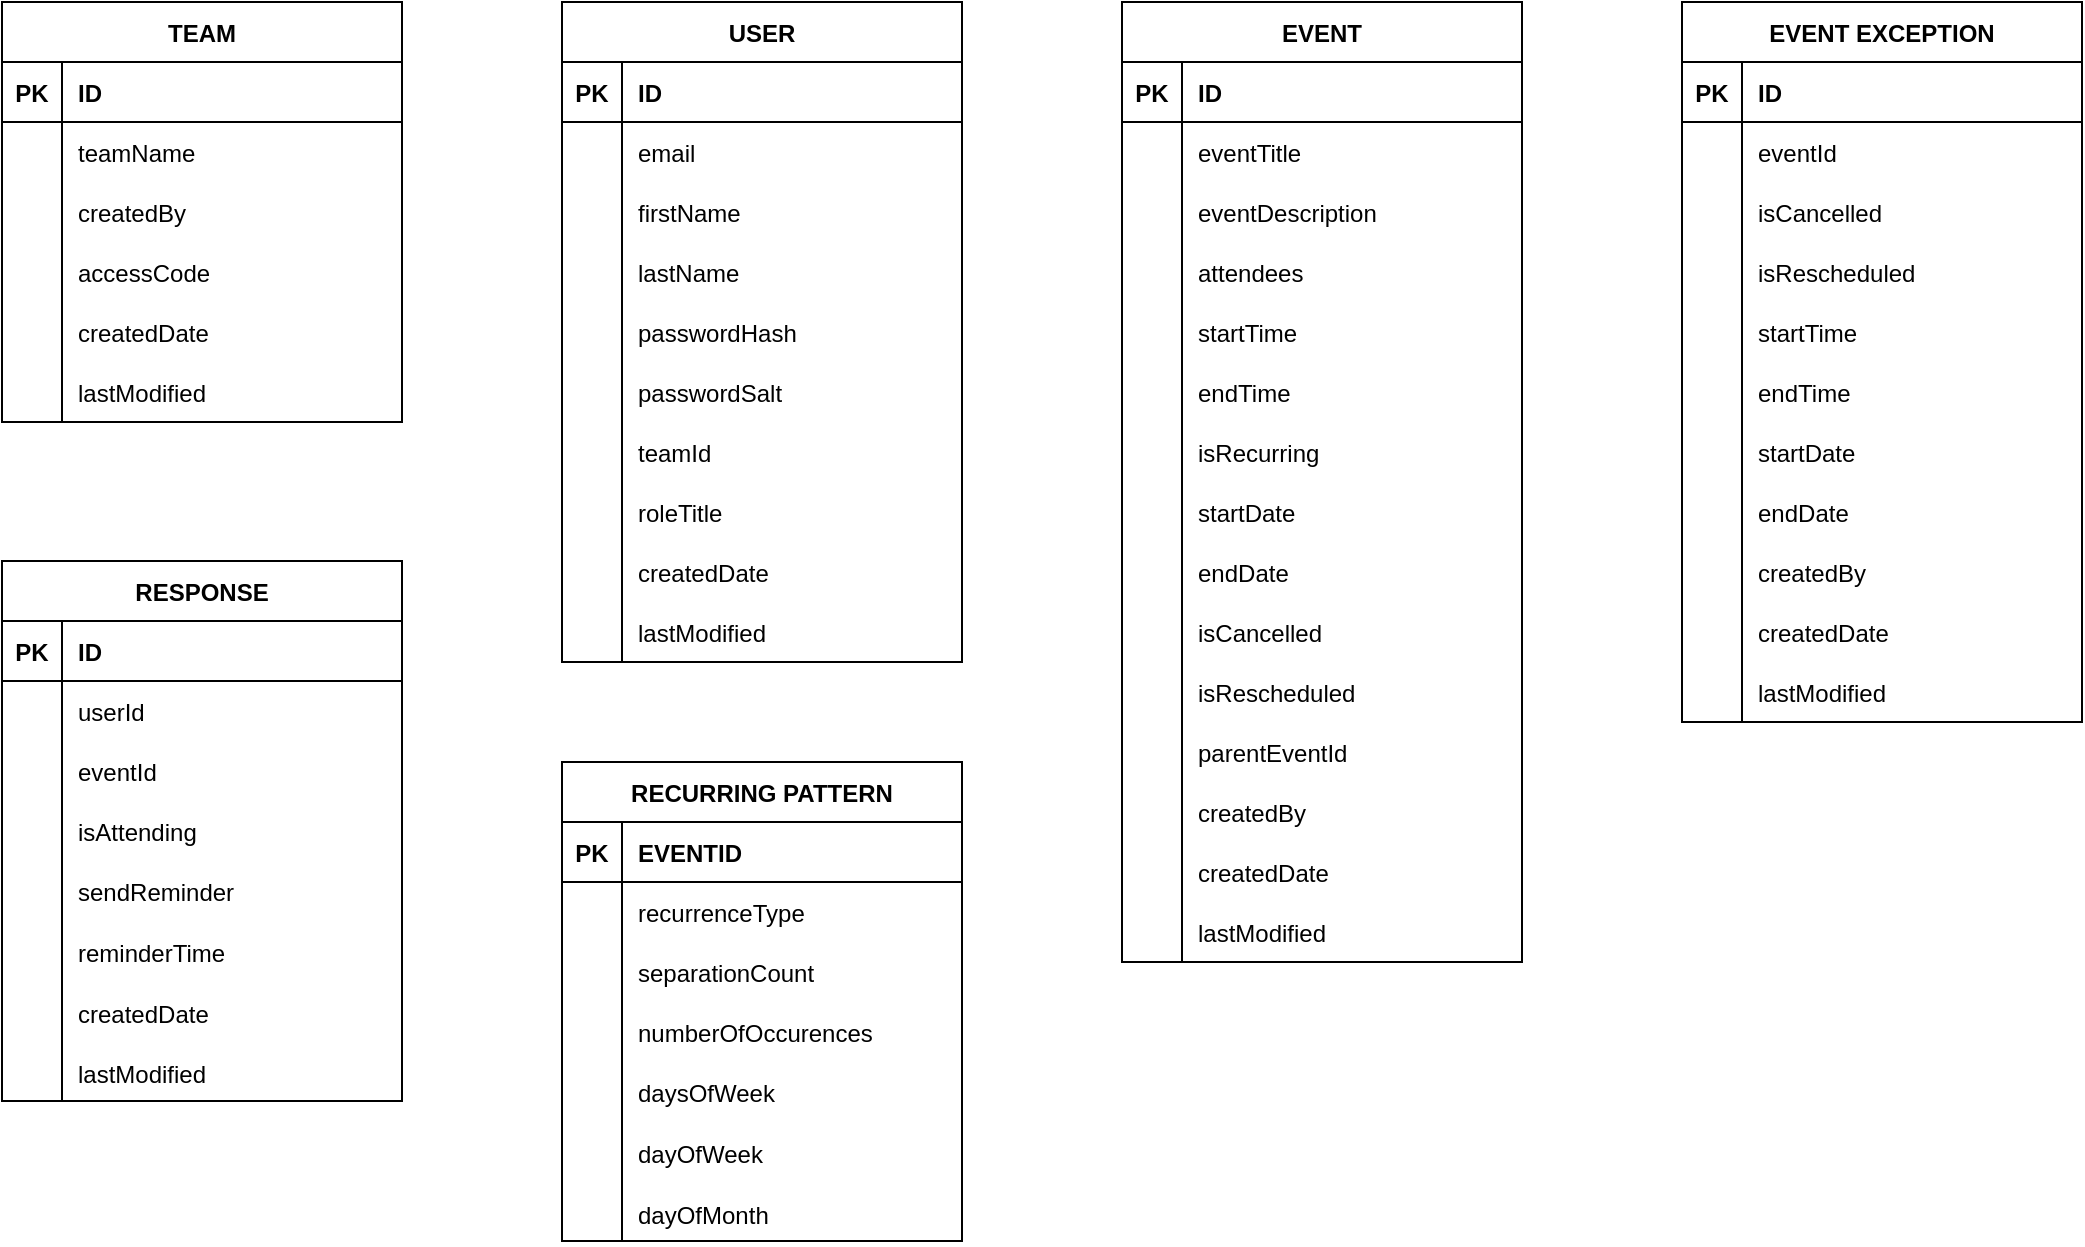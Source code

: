 <mxfile version="21.2.8" type="device">
  <diagram id="R2lEEEUBdFMjLlhIrx00" name="Page-1">
    <mxGraphModel dx="1392" dy="620" grid="1" gridSize="10" guides="1" tooltips="1" connect="1" arrows="1" fold="1" page="1" pageScale="1" pageWidth="1169" pageHeight="827" math="0" shadow="0" extFonts="Permanent Marker^https://fonts.googleapis.com/css?family=Permanent+Marker">
      <root>
        <mxCell id="0" />
        <mxCell id="1" parent="0" />
        <object label="USER" teamId="teamId&#xa;teamId&#xa;" placeholders="1" id="lhX8aBAA-CN6_TQrvfnU-5">
          <mxCell style="shape=table;startSize=30;container=1;collapsible=1;childLayout=tableLayout;fixedRows=1;rowLines=0;fontStyle=1;align=center;resizeLast=1;movable=1;resizable=1;rotatable=1;deletable=1;editable=1;connectable=1;" parent="1" vertex="1">
            <mxGeometry x="360" y="80" width="200" height="330" as="geometry">
              <mxRectangle x="440" y="80" width="70" height="30" as="alternateBounds" />
            </mxGeometry>
          </mxCell>
        </object>
        <mxCell id="lhX8aBAA-CN6_TQrvfnU-6" value="" style="shape=tableRow;horizontal=0;startSize=0;swimlaneHead=0;swimlaneBody=0;fillColor=none;collapsible=0;dropTarget=0;points=[[0,0.5],[1,0.5]];portConstraint=eastwest;top=0;left=0;right=0;bottom=1;" parent="lhX8aBAA-CN6_TQrvfnU-5" vertex="1">
          <mxGeometry y="30" width="200" height="30" as="geometry" />
        </mxCell>
        <mxCell id="lhX8aBAA-CN6_TQrvfnU-7" value="PK" style="shape=partialRectangle;connectable=0;fillColor=none;top=0;left=0;bottom=0;right=0;fontStyle=1;overflow=hidden;" parent="lhX8aBAA-CN6_TQrvfnU-6" vertex="1">
          <mxGeometry width="30" height="30" as="geometry">
            <mxRectangle width="30" height="30" as="alternateBounds" />
          </mxGeometry>
        </mxCell>
        <mxCell id="lhX8aBAA-CN6_TQrvfnU-8" value="ID" style="shape=partialRectangle;connectable=0;fillColor=none;top=0;left=0;bottom=0;right=0;align=left;spacingLeft=6;fontStyle=1;overflow=hidden;" parent="lhX8aBAA-CN6_TQrvfnU-6" vertex="1">
          <mxGeometry x="30" width="170" height="30" as="geometry">
            <mxRectangle width="170" height="30" as="alternateBounds" />
          </mxGeometry>
        </mxCell>
        <mxCell id="lhX8aBAA-CN6_TQrvfnU-9" value="" style="shape=tableRow;horizontal=0;startSize=0;swimlaneHead=0;swimlaneBody=0;fillColor=none;collapsible=0;dropTarget=0;points=[[0,0.5],[1,0.5]];portConstraint=eastwest;top=0;left=0;right=0;bottom=0;" parent="lhX8aBAA-CN6_TQrvfnU-5" vertex="1">
          <mxGeometry y="60" width="200" height="30" as="geometry" />
        </mxCell>
        <mxCell id="lhX8aBAA-CN6_TQrvfnU-10" value="" style="shape=partialRectangle;connectable=0;fillColor=none;top=0;left=0;bottom=0;right=0;editable=1;overflow=hidden;" parent="lhX8aBAA-CN6_TQrvfnU-9" vertex="1">
          <mxGeometry width="30" height="30" as="geometry">
            <mxRectangle width="30" height="30" as="alternateBounds" />
          </mxGeometry>
        </mxCell>
        <mxCell id="lhX8aBAA-CN6_TQrvfnU-11" value="email" style="shape=partialRectangle;connectable=0;fillColor=none;top=0;left=0;bottom=0;right=0;align=left;spacingLeft=6;overflow=hidden;" parent="lhX8aBAA-CN6_TQrvfnU-9" vertex="1">
          <mxGeometry x="30" width="170" height="30" as="geometry">
            <mxRectangle width="170" height="30" as="alternateBounds" />
          </mxGeometry>
        </mxCell>
        <mxCell id="lhX8aBAA-CN6_TQrvfnU-12" value="" style="shape=tableRow;horizontal=0;startSize=0;swimlaneHead=0;swimlaneBody=0;fillColor=none;collapsible=0;dropTarget=0;points=[[0,0.5],[1,0.5]];portConstraint=eastwest;top=0;left=0;right=0;bottom=0;" parent="lhX8aBAA-CN6_TQrvfnU-5" vertex="1">
          <mxGeometry y="90" width="200" height="30" as="geometry" />
        </mxCell>
        <mxCell id="lhX8aBAA-CN6_TQrvfnU-13" value="" style="shape=partialRectangle;connectable=0;fillColor=none;top=0;left=0;bottom=0;right=0;editable=1;overflow=hidden;" parent="lhX8aBAA-CN6_TQrvfnU-12" vertex="1">
          <mxGeometry width="30" height="30" as="geometry">
            <mxRectangle width="30" height="30" as="alternateBounds" />
          </mxGeometry>
        </mxCell>
        <mxCell id="lhX8aBAA-CN6_TQrvfnU-14" value="firstName" style="shape=partialRectangle;connectable=0;fillColor=none;top=0;left=0;bottom=0;right=0;align=left;spacingLeft=6;overflow=hidden;" parent="lhX8aBAA-CN6_TQrvfnU-12" vertex="1">
          <mxGeometry x="30" width="170" height="30" as="geometry">
            <mxRectangle width="170" height="30" as="alternateBounds" />
          </mxGeometry>
        </mxCell>
        <mxCell id="lhX8aBAA-CN6_TQrvfnU-15" value="" style="shape=tableRow;horizontal=0;startSize=0;swimlaneHead=0;swimlaneBody=0;fillColor=none;collapsible=0;dropTarget=0;points=[[0,0.5],[1,0.5]];portConstraint=eastwest;top=0;left=0;right=0;bottom=0;" parent="lhX8aBAA-CN6_TQrvfnU-5" vertex="1">
          <mxGeometry y="120" width="200" height="30" as="geometry" />
        </mxCell>
        <mxCell id="lhX8aBAA-CN6_TQrvfnU-16" value="" style="shape=partialRectangle;connectable=0;fillColor=none;top=0;left=0;bottom=0;right=0;editable=1;overflow=hidden;" parent="lhX8aBAA-CN6_TQrvfnU-15" vertex="1">
          <mxGeometry width="30" height="30" as="geometry">
            <mxRectangle width="30" height="30" as="alternateBounds" />
          </mxGeometry>
        </mxCell>
        <object label="lastName" teamId="" id="lhX8aBAA-CN6_TQrvfnU-17">
          <mxCell style="shape=partialRectangle;connectable=0;fillColor=none;top=0;left=0;bottom=0;right=0;align=left;spacingLeft=6;overflow=hidden;" parent="lhX8aBAA-CN6_TQrvfnU-15" vertex="1">
            <mxGeometry x="30" width="170" height="30" as="geometry">
              <mxRectangle width="170" height="30" as="alternateBounds" />
            </mxGeometry>
          </mxCell>
        </object>
        <object label="passwordHash" teamId="" id="lhX8aBAA-CN6_TQrvfnU-18">
          <mxCell style="shape=partialRectangle;connectable=0;fillColor=none;top=0;left=0;bottom=0;right=0;align=left;spacingLeft=6;overflow=hidden;" parent="1" vertex="1">
            <mxGeometry x="390" y="230" width="150" height="30" as="geometry">
              <mxRectangle width="150" height="30" as="alternateBounds" />
            </mxGeometry>
          </mxCell>
        </object>
        <object label="passwordSalt" teamId="" id="lhX8aBAA-CN6_TQrvfnU-19">
          <mxCell style="shape=partialRectangle;connectable=0;fillColor=none;top=0;left=0;bottom=0;right=0;align=left;spacingLeft=6;overflow=hidden;" parent="1" vertex="1">
            <mxGeometry x="390" y="260" width="150" height="30" as="geometry">
              <mxRectangle width="150" height="30" as="alternateBounds" />
            </mxGeometry>
          </mxCell>
        </object>
        <object label="teamId" teamId="" id="lhX8aBAA-CN6_TQrvfnU-20">
          <mxCell style="shape=partialRectangle;connectable=0;fillColor=none;top=0;left=0;bottom=0;right=0;align=left;spacingLeft=6;overflow=hidden;" parent="1" vertex="1">
            <mxGeometry x="390" y="290" width="150" height="30" as="geometry">
              <mxRectangle width="150" height="30" as="alternateBounds" />
            </mxGeometry>
          </mxCell>
        </object>
        <object label="roleTitle" teamId="" id="lhX8aBAA-CN6_TQrvfnU-21">
          <mxCell style="shape=partialRectangle;connectable=0;fillColor=none;top=0;left=0;bottom=0;right=0;align=left;spacingLeft=6;overflow=hidden;" parent="1" vertex="1">
            <mxGeometry x="390" y="320" width="150" height="30" as="geometry">
              <mxRectangle width="150" height="30" as="alternateBounds" />
            </mxGeometry>
          </mxCell>
        </object>
        <mxCell id="lhX8aBAA-CN6_TQrvfnU-22" value="" style="endArrow=none;html=1;rounded=0;" parent="1" edge="1">
          <mxGeometry width="50" height="50" relative="1" as="geometry">
            <mxPoint x="390" y="410" as="sourcePoint" />
            <mxPoint x="390" y="230" as="targetPoint" />
          </mxGeometry>
        </mxCell>
        <object label="TEAM" teamId="teamId&#xa;teamId&#xa;" placeholders="1" id="lhX8aBAA-CN6_TQrvfnU-23">
          <mxCell style="shape=table;startSize=30;container=1;collapsible=1;childLayout=tableLayout;fixedRows=1;rowLines=0;fontStyle=1;align=center;resizeLast=1;movable=1;resizable=1;rotatable=1;deletable=1;editable=1;connectable=1;" parent="1" vertex="1">
            <mxGeometry x="80" y="80" width="200" height="210" as="geometry">
              <mxRectangle x="440" y="80" width="70" height="30" as="alternateBounds" />
            </mxGeometry>
          </mxCell>
        </object>
        <mxCell id="lhX8aBAA-CN6_TQrvfnU-24" value="" style="shape=tableRow;horizontal=0;startSize=0;swimlaneHead=0;swimlaneBody=0;fillColor=none;collapsible=0;dropTarget=0;points=[[0,0.5],[1,0.5]];portConstraint=eastwest;top=0;left=0;right=0;bottom=1;" parent="lhX8aBAA-CN6_TQrvfnU-23" vertex="1">
          <mxGeometry y="30" width="200" height="30" as="geometry" />
        </mxCell>
        <mxCell id="lhX8aBAA-CN6_TQrvfnU-25" value="PK" style="shape=partialRectangle;connectable=0;fillColor=none;top=0;left=0;bottom=0;right=0;fontStyle=1;overflow=hidden;" parent="lhX8aBAA-CN6_TQrvfnU-24" vertex="1">
          <mxGeometry width="30" height="30" as="geometry">
            <mxRectangle width="30" height="30" as="alternateBounds" />
          </mxGeometry>
        </mxCell>
        <mxCell id="lhX8aBAA-CN6_TQrvfnU-26" value="ID" style="shape=partialRectangle;connectable=0;fillColor=none;top=0;left=0;bottom=0;right=0;align=left;spacingLeft=6;fontStyle=1;overflow=hidden;" parent="lhX8aBAA-CN6_TQrvfnU-24" vertex="1">
          <mxGeometry x="30" width="170" height="30" as="geometry">
            <mxRectangle width="170" height="30" as="alternateBounds" />
          </mxGeometry>
        </mxCell>
        <mxCell id="lhX8aBAA-CN6_TQrvfnU-27" value="" style="shape=tableRow;horizontal=0;startSize=0;swimlaneHead=0;swimlaneBody=0;fillColor=none;collapsible=0;dropTarget=0;points=[[0,0.5],[1,0.5]];portConstraint=eastwest;top=0;left=0;right=0;bottom=0;" parent="lhX8aBAA-CN6_TQrvfnU-23" vertex="1">
          <mxGeometry y="60" width="200" height="30" as="geometry" />
        </mxCell>
        <mxCell id="lhX8aBAA-CN6_TQrvfnU-28" value="" style="shape=partialRectangle;connectable=0;fillColor=none;top=0;left=0;bottom=0;right=0;editable=1;overflow=hidden;" parent="lhX8aBAA-CN6_TQrvfnU-27" vertex="1">
          <mxGeometry width="30" height="30" as="geometry">
            <mxRectangle width="30" height="30" as="alternateBounds" />
          </mxGeometry>
        </mxCell>
        <mxCell id="lhX8aBAA-CN6_TQrvfnU-29" value="teamName" style="shape=partialRectangle;connectable=0;fillColor=none;top=0;left=0;bottom=0;right=0;align=left;spacingLeft=6;overflow=hidden;" parent="lhX8aBAA-CN6_TQrvfnU-27" vertex="1">
          <mxGeometry x="30" width="170" height="30" as="geometry">
            <mxRectangle width="170" height="30" as="alternateBounds" />
          </mxGeometry>
        </mxCell>
        <mxCell id="lhX8aBAA-CN6_TQrvfnU-30" value="" style="shape=tableRow;horizontal=0;startSize=0;swimlaneHead=0;swimlaneBody=0;fillColor=none;collapsible=0;dropTarget=0;points=[[0,0.5],[1,0.5]];portConstraint=eastwest;top=0;left=0;right=0;bottom=0;" parent="lhX8aBAA-CN6_TQrvfnU-23" vertex="1">
          <mxGeometry y="90" width="200" height="30" as="geometry" />
        </mxCell>
        <mxCell id="lhX8aBAA-CN6_TQrvfnU-31" value="" style="shape=partialRectangle;connectable=0;fillColor=none;top=0;left=0;bottom=0;right=0;editable=1;overflow=hidden;" parent="lhX8aBAA-CN6_TQrvfnU-30" vertex="1">
          <mxGeometry width="30" height="30" as="geometry">
            <mxRectangle width="30" height="30" as="alternateBounds" />
          </mxGeometry>
        </mxCell>
        <mxCell id="lhX8aBAA-CN6_TQrvfnU-32" value="createdBy" style="shape=partialRectangle;connectable=0;fillColor=none;top=0;left=0;bottom=0;right=0;align=left;spacingLeft=6;overflow=hidden;" parent="lhX8aBAA-CN6_TQrvfnU-30" vertex="1">
          <mxGeometry x="30" width="170" height="30" as="geometry">
            <mxRectangle width="170" height="30" as="alternateBounds" />
          </mxGeometry>
        </mxCell>
        <mxCell id="lhX8aBAA-CN6_TQrvfnU-33" value="" style="shape=tableRow;horizontal=0;startSize=0;swimlaneHead=0;swimlaneBody=0;fillColor=none;collapsible=0;dropTarget=0;points=[[0,0.5],[1,0.5]];portConstraint=eastwest;top=0;left=0;right=0;bottom=0;" parent="lhX8aBAA-CN6_TQrvfnU-23" vertex="1">
          <mxGeometry y="120" width="200" height="30" as="geometry" />
        </mxCell>
        <mxCell id="lhX8aBAA-CN6_TQrvfnU-34" value="" style="shape=partialRectangle;connectable=0;fillColor=none;top=0;left=0;bottom=0;right=0;editable=1;overflow=hidden;" parent="lhX8aBAA-CN6_TQrvfnU-33" vertex="1">
          <mxGeometry width="30" height="30" as="geometry">
            <mxRectangle width="30" height="30" as="alternateBounds" />
          </mxGeometry>
        </mxCell>
        <object label="accessCode" teamId="" id="lhX8aBAA-CN6_TQrvfnU-35">
          <mxCell style="shape=partialRectangle;connectable=0;fillColor=none;top=0;left=0;bottom=0;right=0;align=left;spacingLeft=6;overflow=hidden;" parent="lhX8aBAA-CN6_TQrvfnU-33" vertex="1">
            <mxGeometry x="30" width="170" height="30" as="geometry">
              <mxRectangle width="170" height="30" as="alternateBounds" />
            </mxGeometry>
          </mxCell>
        </object>
        <object label="EVENT" teamId="teamId&#xa;teamId&#xa;" placeholders="1" id="ROYj8HqKsCZeWACCtqD5-10">
          <mxCell style="shape=table;startSize=30;container=1;collapsible=1;childLayout=tableLayout;fixedRows=1;rowLines=0;fontStyle=1;align=center;resizeLast=1;movable=1;resizable=1;rotatable=1;deletable=1;editable=1;connectable=1;" parent="1" vertex="1">
            <mxGeometry x="640" y="80" width="200" height="480" as="geometry">
              <mxRectangle x="440" y="80" width="70" height="30" as="alternateBounds" />
            </mxGeometry>
          </mxCell>
        </object>
        <mxCell id="ROYj8HqKsCZeWACCtqD5-11" value="" style="shape=tableRow;horizontal=0;startSize=0;swimlaneHead=0;swimlaneBody=0;fillColor=none;collapsible=0;dropTarget=0;points=[[0,0.5],[1,0.5]];portConstraint=eastwest;top=0;left=0;right=0;bottom=1;" parent="ROYj8HqKsCZeWACCtqD5-10" vertex="1">
          <mxGeometry y="30" width="200" height="30" as="geometry" />
        </mxCell>
        <mxCell id="ROYj8HqKsCZeWACCtqD5-12" value="PK" style="shape=partialRectangle;connectable=0;fillColor=none;top=0;left=0;bottom=0;right=0;fontStyle=1;overflow=hidden;" parent="ROYj8HqKsCZeWACCtqD5-11" vertex="1">
          <mxGeometry width="30" height="30" as="geometry">
            <mxRectangle width="30" height="30" as="alternateBounds" />
          </mxGeometry>
        </mxCell>
        <mxCell id="ROYj8HqKsCZeWACCtqD5-13" value="ID" style="shape=partialRectangle;connectable=0;fillColor=none;top=0;left=0;bottom=0;right=0;align=left;spacingLeft=6;fontStyle=1;overflow=hidden;" parent="ROYj8HqKsCZeWACCtqD5-11" vertex="1">
          <mxGeometry x="30" width="170" height="30" as="geometry">
            <mxRectangle width="170" height="30" as="alternateBounds" />
          </mxGeometry>
        </mxCell>
        <mxCell id="ROYj8HqKsCZeWACCtqD5-14" value="" style="shape=tableRow;horizontal=0;startSize=0;swimlaneHead=0;swimlaneBody=0;fillColor=none;collapsible=0;dropTarget=0;points=[[0,0.5],[1,0.5]];portConstraint=eastwest;top=0;left=0;right=0;bottom=0;" parent="ROYj8HqKsCZeWACCtqD5-10" vertex="1">
          <mxGeometry y="60" width="200" height="30" as="geometry" />
        </mxCell>
        <mxCell id="ROYj8HqKsCZeWACCtqD5-15" value="" style="shape=partialRectangle;connectable=0;fillColor=none;top=0;left=0;bottom=0;right=0;editable=1;overflow=hidden;" parent="ROYj8HqKsCZeWACCtqD5-14" vertex="1">
          <mxGeometry width="30" height="30" as="geometry">
            <mxRectangle width="30" height="30" as="alternateBounds" />
          </mxGeometry>
        </mxCell>
        <mxCell id="ROYj8HqKsCZeWACCtqD5-16" value="eventTitle" style="shape=partialRectangle;connectable=0;fillColor=none;top=0;left=0;bottom=0;right=0;align=left;spacingLeft=6;overflow=hidden;" parent="ROYj8HqKsCZeWACCtqD5-14" vertex="1">
          <mxGeometry x="30" width="170" height="30" as="geometry">
            <mxRectangle width="170" height="30" as="alternateBounds" />
          </mxGeometry>
        </mxCell>
        <mxCell id="ROYj8HqKsCZeWACCtqD5-17" value="" style="shape=tableRow;horizontal=0;startSize=0;swimlaneHead=0;swimlaneBody=0;fillColor=none;collapsible=0;dropTarget=0;points=[[0,0.5],[1,0.5]];portConstraint=eastwest;top=0;left=0;right=0;bottom=0;" parent="ROYj8HqKsCZeWACCtqD5-10" vertex="1">
          <mxGeometry y="90" width="200" height="30" as="geometry" />
        </mxCell>
        <mxCell id="ROYj8HqKsCZeWACCtqD5-18" value="" style="shape=partialRectangle;connectable=0;fillColor=none;top=0;left=0;bottom=0;right=0;editable=1;overflow=hidden;" parent="ROYj8HqKsCZeWACCtqD5-17" vertex="1">
          <mxGeometry width="30" height="30" as="geometry">
            <mxRectangle width="30" height="30" as="alternateBounds" />
          </mxGeometry>
        </mxCell>
        <mxCell id="ROYj8HqKsCZeWACCtqD5-19" value="eventDescription" style="shape=partialRectangle;connectable=0;fillColor=none;top=0;left=0;bottom=0;right=0;align=left;spacingLeft=6;overflow=hidden;" parent="ROYj8HqKsCZeWACCtqD5-17" vertex="1">
          <mxGeometry x="30" width="170" height="30" as="geometry">
            <mxRectangle width="170" height="30" as="alternateBounds" />
          </mxGeometry>
        </mxCell>
        <mxCell id="ROYj8HqKsCZeWACCtqD5-20" value="" style="shape=tableRow;horizontal=0;startSize=0;swimlaneHead=0;swimlaneBody=0;fillColor=none;collapsible=0;dropTarget=0;points=[[0,0.5],[1,0.5]];portConstraint=eastwest;top=0;left=0;right=0;bottom=0;" parent="ROYj8HqKsCZeWACCtqD5-10" vertex="1">
          <mxGeometry y="120" width="200" height="30" as="geometry" />
        </mxCell>
        <mxCell id="ROYj8HqKsCZeWACCtqD5-21" value="" style="shape=partialRectangle;connectable=0;fillColor=none;top=0;left=0;bottom=0;right=0;editable=1;overflow=hidden;" parent="ROYj8HqKsCZeWACCtqD5-20" vertex="1">
          <mxGeometry width="30" height="30" as="geometry">
            <mxRectangle width="30" height="30" as="alternateBounds" />
          </mxGeometry>
        </mxCell>
        <object label="attendees" teamId="" id="ROYj8HqKsCZeWACCtqD5-22">
          <mxCell style="shape=partialRectangle;connectable=0;fillColor=none;top=0;left=0;bottom=0;right=0;align=left;spacingLeft=6;overflow=hidden;" parent="ROYj8HqKsCZeWACCtqD5-20" vertex="1">
            <mxGeometry x="30" width="170" height="30" as="geometry">
              <mxRectangle width="170" height="30" as="alternateBounds" />
            </mxGeometry>
          </mxCell>
        </object>
        <object label="startTime" teamId="" id="ROYj8HqKsCZeWACCtqD5-23">
          <mxCell style="shape=partialRectangle;connectable=0;fillColor=none;top=0;left=0;bottom=0;right=0;align=left;spacingLeft=6;overflow=hidden;" parent="1" vertex="1">
            <mxGeometry x="670" y="230" width="150" height="30" as="geometry">
              <mxRectangle width="150" height="30" as="alternateBounds" />
            </mxGeometry>
          </mxCell>
        </object>
        <object label="endTime" teamId="" id="ROYj8HqKsCZeWACCtqD5-24">
          <mxCell style="shape=partialRectangle;connectable=0;fillColor=none;top=0;left=0;bottom=0;right=0;align=left;spacingLeft=6;overflow=hidden;" parent="1" vertex="1">
            <mxGeometry x="670" y="260" width="150" height="30" as="geometry">
              <mxRectangle width="150" height="30" as="alternateBounds" />
            </mxGeometry>
          </mxCell>
        </object>
        <object label="isRecurring" teamId="" id="ROYj8HqKsCZeWACCtqD5-25">
          <mxCell style="shape=partialRectangle;connectable=0;fillColor=none;top=0;left=0;bottom=0;right=0;align=left;spacingLeft=6;overflow=hidden;" parent="1" vertex="1">
            <mxGeometry x="670" y="290" width="150" height="30" as="geometry">
              <mxRectangle width="150" height="30" as="alternateBounds" />
            </mxGeometry>
          </mxCell>
        </object>
        <object label="startDate" teamId="" id="ROYj8HqKsCZeWACCtqD5-26">
          <mxCell style="shape=partialRectangle;connectable=0;fillColor=none;top=0;left=0;bottom=0;right=0;align=left;spacingLeft=6;overflow=hidden;" parent="1" vertex="1">
            <mxGeometry x="670" y="320" width="150" height="30" as="geometry">
              <mxRectangle width="150" height="30" as="alternateBounds" />
            </mxGeometry>
          </mxCell>
        </object>
        <mxCell id="ROYj8HqKsCZeWACCtqD5-27" value="" style="endArrow=none;html=1;rounded=0;" parent="1" edge="1">
          <mxGeometry width="50" height="50" relative="1" as="geometry">
            <mxPoint x="670" y="560" as="sourcePoint" />
            <mxPoint x="670" y="230" as="targetPoint" />
          </mxGeometry>
        </mxCell>
        <object label="RESPONSE" teamId="teamId&#xa;teamId&#xa;" placeholders="1" id="ROYj8HqKsCZeWACCtqD5-28">
          <mxCell style="shape=table;startSize=30;container=1;collapsible=1;childLayout=tableLayout;fixedRows=1;rowLines=0;fontStyle=1;align=center;resizeLast=1;movable=1;resizable=1;rotatable=1;deletable=1;editable=1;connectable=1;" parent="1" vertex="1">
            <mxGeometry x="80" y="359.5" width="200" height="270" as="geometry">
              <mxRectangle x="440" y="80" width="70" height="30" as="alternateBounds" />
            </mxGeometry>
          </mxCell>
        </object>
        <mxCell id="ROYj8HqKsCZeWACCtqD5-29" value="" style="shape=tableRow;horizontal=0;startSize=0;swimlaneHead=0;swimlaneBody=0;fillColor=none;collapsible=0;dropTarget=0;points=[[0,0.5],[1,0.5]];portConstraint=eastwest;top=0;left=0;right=0;bottom=1;" parent="ROYj8HqKsCZeWACCtqD5-28" vertex="1">
          <mxGeometry y="30" width="200" height="30" as="geometry" />
        </mxCell>
        <mxCell id="ROYj8HqKsCZeWACCtqD5-30" value="PK" style="shape=partialRectangle;connectable=0;fillColor=none;top=0;left=0;bottom=0;right=0;fontStyle=1;overflow=hidden;" parent="ROYj8HqKsCZeWACCtqD5-29" vertex="1">
          <mxGeometry width="30" height="30" as="geometry">
            <mxRectangle width="30" height="30" as="alternateBounds" />
          </mxGeometry>
        </mxCell>
        <mxCell id="ROYj8HqKsCZeWACCtqD5-31" value="ID" style="shape=partialRectangle;connectable=0;fillColor=none;top=0;left=0;bottom=0;right=0;align=left;spacingLeft=6;fontStyle=1;overflow=hidden;" parent="ROYj8HqKsCZeWACCtqD5-29" vertex="1">
          <mxGeometry x="30" width="170" height="30" as="geometry">
            <mxRectangle width="170" height="30" as="alternateBounds" />
          </mxGeometry>
        </mxCell>
        <mxCell id="ROYj8HqKsCZeWACCtqD5-32" value="" style="shape=tableRow;horizontal=0;startSize=0;swimlaneHead=0;swimlaneBody=0;fillColor=none;collapsible=0;dropTarget=0;points=[[0,0.5],[1,0.5]];portConstraint=eastwest;top=0;left=0;right=0;bottom=0;" parent="ROYj8HqKsCZeWACCtqD5-28" vertex="1">
          <mxGeometry y="60" width="200" height="30" as="geometry" />
        </mxCell>
        <mxCell id="ROYj8HqKsCZeWACCtqD5-33" value="" style="shape=partialRectangle;connectable=0;fillColor=none;top=0;left=0;bottom=0;right=0;editable=1;overflow=hidden;" parent="ROYj8HqKsCZeWACCtqD5-32" vertex="1">
          <mxGeometry width="30" height="30" as="geometry">
            <mxRectangle width="30" height="30" as="alternateBounds" />
          </mxGeometry>
        </mxCell>
        <mxCell id="ROYj8HqKsCZeWACCtqD5-34" value="userId" style="shape=partialRectangle;connectable=0;fillColor=none;top=0;left=0;bottom=0;right=0;align=left;spacingLeft=6;overflow=hidden;" parent="ROYj8HqKsCZeWACCtqD5-32" vertex="1">
          <mxGeometry x="30" width="170" height="30" as="geometry">
            <mxRectangle width="170" height="30" as="alternateBounds" />
          </mxGeometry>
        </mxCell>
        <mxCell id="ROYj8HqKsCZeWACCtqD5-35" value="" style="shape=tableRow;horizontal=0;startSize=0;swimlaneHead=0;swimlaneBody=0;fillColor=none;collapsible=0;dropTarget=0;points=[[0,0.5],[1,0.5]];portConstraint=eastwest;top=0;left=0;right=0;bottom=0;" parent="ROYj8HqKsCZeWACCtqD5-28" vertex="1">
          <mxGeometry y="90" width="200" height="30" as="geometry" />
        </mxCell>
        <mxCell id="ROYj8HqKsCZeWACCtqD5-36" value="" style="shape=partialRectangle;connectable=0;fillColor=none;top=0;left=0;bottom=0;right=0;editable=1;overflow=hidden;" parent="ROYj8HqKsCZeWACCtqD5-35" vertex="1">
          <mxGeometry width="30" height="30" as="geometry">
            <mxRectangle width="30" height="30" as="alternateBounds" />
          </mxGeometry>
        </mxCell>
        <mxCell id="ROYj8HqKsCZeWACCtqD5-37" value="eventId" style="shape=partialRectangle;connectable=0;fillColor=none;top=0;left=0;bottom=0;right=0;align=left;spacingLeft=6;overflow=hidden;" parent="ROYj8HqKsCZeWACCtqD5-35" vertex="1">
          <mxGeometry x="30" width="170" height="30" as="geometry">
            <mxRectangle width="170" height="30" as="alternateBounds" />
          </mxGeometry>
        </mxCell>
        <mxCell id="ROYj8HqKsCZeWACCtqD5-38" value="" style="shape=tableRow;horizontal=0;startSize=0;swimlaneHead=0;swimlaneBody=0;fillColor=none;collapsible=0;dropTarget=0;points=[[0,0.5],[1,0.5]];portConstraint=eastwest;top=0;left=0;right=0;bottom=0;" parent="ROYj8HqKsCZeWACCtqD5-28" vertex="1">
          <mxGeometry y="120" width="200" height="30" as="geometry" />
        </mxCell>
        <mxCell id="ROYj8HqKsCZeWACCtqD5-39" value="" style="shape=partialRectangle;connectable=0;fillColor=none;top=0;left=0;bottom=0;right=0;editable=1;overflow=hidden;" parent="ROYj8HqKsCZeWACCtqD5-38" vertex="1">
          <mxGeometry width="30" height="30" as="geometry">
            <mxRectangle width="30" height="30" as="alternateBounds" />
          </mxGeometry>
        </mxCell>
        <object label="isAttending" teamId="" id="ROYj8HqKsCZeWACCtqD5-40">
          <mxCell style="shape=partialRectangle;connectable=0;fillColor=none;top=0;left=0;bottom=0;right=0;align=left;spacingLeft=6;overflow=hidden;" parent="ROYj8HqKsCZeWACCtqD5-38" vertex="1">
            <mxGeometry x="30" width="170" height="30" as="geometry">
              <mxRectangle width="170" height="30" as="alternateBounds" />
            </mxGeometry>
          </mxCell>
        </object>
        <object label="sendReminder" teamId="" id="ROYj8HqKsCZeWACCtqD5-41">
          <mxCell style="shape=partialRectangle;connectable=0;fillColor=none;top=0;left=0;bottom=0;right=0;align=left;spacingLeft=6;overflow=hidden;" parent="1" vertex="1">
            <mxGeometry x="110" y="509.5" width="170" height="30" as="geometry">
              <mxRectangle width="150" height="30" as="alternateBounds" />
            </mxGeometry>
          </mxCell>
        </object>
        <object label="reminderTime" teamId="" id="ROYj8HqKsCZeWACCtqD5-42">
          <mxCell style="shape=partialRectangle;connectable=0;fillColor=none;top=0;left=0;bottom=0;right=0;align=left;spacingLeft=6;overflow=hidden;" parent="1" vertex="1">
            <mxGeometry x="110" y="539.5" width="170" height="31" as="geometry">
              <mxRectangle width="150" height="30" as="alternateBounds" />
            </mxGeometry>
          </mxCell>
        </object>
        <mxCell id="ROYj8HqKsCZeWACCtqD5-45" value="" style="endArrow=none;html=1;rounded=0;" parent="1" edge="1">
          <mxGeometry width="50" height="50" relative="1" as="geometry">
            <mxPoint x="110" y="629.5" as="sourcePoint" />
            <mxPoint x="110" y="509.5" as="targetPoint" />
          </mxGeometry>
        </mxCell>
        <object label="endDate" teamId="" id="ROYj8HqKsCZeWACCtqD5-46">
          <mxCell style="shape=partialRectangle;connectable=0;fillColor=none;top=0;left=0;bottom=0;right=0;align=left;spacingLeft=6;overflow=hidden;" parent="1" vertex="1">
            <mxGeometry x="670" y="350" width="150" height="30" as="geometry">
              <mxRectangle width="150" height="30" as="alternateBounds" />
            </mxGeometry>
          </mxCell>
        </object>
        <object label="isCancelled" teamId="" id="ROYj8HqKsCZeWACCtqD5-47">
          <mxCell style="shape=partialRectangle;connectable=0;fillColor=none;top=0;left=0;bottom=0;right=0;align=left;spacingLeft=6;overflow=hidden;" parent="1" vertex="1">
            <mxGeometry x="670" y="380" width="150" height="30" as="geometry">
              <mxRectangle width="150" height="30" as="alternateBounds" />
            </mxGeometry>
          </mxCell>
        </object>
        <object label="isRescheduled" teamId="" id="ROYj8HqKsCZeWACCtqD5-48">
          <mxCell style="shape=partialRectangle;connectable=0;fillColor=none;top=0;left=0;bottom=0;right=0;align=left;spacingLeft=6;overflow=hidden;" parent="1" vertex="1">
            <mxGeometry x="670" y="410" width="150" height="30" as="geometry">
              <mxRectangle width="150" height="30" as="alternateBounds" />
            </mxGeometry>
          </mxCell>
        </object>
        <object label="" teamId="" id="ROYj8HqKsCZeWACCtqD5-49">
          <mxCell style="shape=partialRectangle;connectable=0;fillColor=none;top=0;left=0;bottom=0;right=0;align=left;spacingLeft=6;overflow=hidden;" parent="1" vertex="1">
            <mxGeometry x="390" y="350" width="170" height="30" as="geometry">
              <mxRectangle width="150" height="30" as="alternateBounds" />
            </mxGeometry>
          </mxCell>
        </object>
        <object label="createdDate" teamId="" id="ROYj8HqKsCZeWACCtqD5-50">
          <mxCell style="shape=partialRectangle;connectable=0;fillColor=none;top=0;left=0;bottom=0;right=0;align=left;spacingLeft=6;overflow=hidden;" parent="1" vertex="1">
            <mxGeometry x="110" y="230" width="170" height="30" as="geometry">
              <mxRectangle width="170" height="30" as="alternateBounds" />
            </mxGeometry>
          </mxCell>
        </object>
        <object label="lastModified" teamId="" id="ROYj8HqKsCZeWACCtqD5-51">
          <mxCell style="shape=partialRectangle;connectable=0;fillColor=none;top=0;left=0;bottom=0;right=0;align=left;spacingLeft=6;overflow=hidden;" parent="1" vertex="1">
            <mxGeometry x="110" y="260" width="170" height="30" as="geometry">
              <mxRectangle width="170" height="30" as="alternateBounds" />
            </mxGeometry>
          </mxCell>
        </object>
        <mxCell id="ROYj8HqKsCZeWACCtqD5-52" value="" style="endArrow=none;html=1;rounded=0;" parent="1" edge="1">
          <mxGeometry width="50" height="50" relative="1" as="geometry">
            <mxPoint x="110" y="290" as="sourcePoint" />
            <mxPoint x="110" y="230" as="targetPoint" />
          </mxGeometry>
        </mxCell>
        <object label="createdDate" teamId="" id="ROYj8HqKsCZeWACCtqD5-53">
          <mxCell style="shape=partialRectangle;connectable=0;fillColor=none;top=0;left=0;bottom=0;right=0;align=left;spacingLeft=6;overflow=hidden;" parent="1" vertex="1">
            <mxGeometry x="390" y="350" width="170" height="30" as="geometry">
              <mxRectangle width="170" height="30" as="alternateBounds" />
            </mxGeometry>
          </mxCell>
        </object>
        <object label="parentEventId" teamId="" id="ROYj8HqKsCZeWACCtqD5-54">
          <mxCell style="shape=partialRectangle;connectable=0;fillColor=none;top=0;left=0;bottom=0;right=0;align=left;spacingLeft=6;overflow=hidden;" parent="1" vertex="1">
            <mxGeometry x="670" y="440" width="170" height="30" as="geometry">
              <mxRectangle width="170" height="30" as="alternateBounds" />
            </mxGeometry>
          </mxCell>
        </object>
        <object label="createdDate" teamId="" id="ROYj8HqKsCZeWACCtqD5-55">
          <mxCell style="shape=partialRectangle;connectable=0;fillColor=none;top=0;left=0;bottom=0;right=0;align=left;spacingLeft=6;overflow=hidden;" parent="1" vertex="1">
            <mxGeometry x="110" y="570.5" width="170" height="30" as="geometry">
              <mxRectangle width="170" height="30" as="alternateBounds" />
            </mxGeometry>
          </mxCell>
        </object>
        <object label="lastModified" teamId="" id="ROYj8HqKsCZeWACCtqD5-56">
          <mxCell style="shape=partialRectangle;connectable=0;fillColor=none;top=0;left=0;bottom=0;right=0;align=left;spacingLeft=6;overflow=hidden;" parent="1" vertex="1">
            <mxGeometry x="390" y="380" width="170" height="30" as="geometry">
              <mxRectangle width="170" height="30" as="alternateBounds" />
            </mxGeometry>
          </mxCell>
        </object>
        <object label="createdBy" teamId="" id="ROYj8HqKsCZeWACCtqD5-57">
          <mxCell style="shape=partialRectangle;connectable=0;fillColor=none;top=0;left=0;bottom=0;right=0;align=left;spacingLeft=6;overflow=hidden;" parent="1" vertex="1">
            <mxGeometry x="670" y="470" width="170" height="30" as="geometry">
              <mxRectangle width="170" height="30" as="alternateBounds" />
            </mxGeometry>
          </mxCell>
        </object>
        <object label="lastModified" teamId="" id="ROYj8HqKsCZeWACCtqD5-58">
          <mxCell style="shape=partialRectangle;connectable=0;fillColor=none;top=0;left=0;bottom=0;right=0;align=left;spacingLeft=6;overflow=hidden;" parent="1" vertex="1">
            <mxGeometry x="110" y="600.5" width="170" height="30" as="geometry">
              <mxRectangle width="170" height="30" as="alternateBounds" />
            </mxGeometry>
          </mxCell>
        </object>
        <object label="RECURRING PATTERN" teamId="teamId&#xa;teamId&#xa;" placeholders="1" id="ROYj8HqKsCZeWACCtqD5-59">
          <mxCell style="shape=table;startSize=30;container=1;collapsible=1;childLayout=tableLayout;fixedRows=1;rowLines=0;fontStyle=1;align=center;resizeLast=1;movable=1;resizable=1;rotatable=1;deletable=1;editable=1;connectable=1;" parent="1" vertex="1">
            <mxGeometry x="360" y="460" width="200" height="239.5" as="geometry">
              <mxRectangle x="440" y="80" width="70" height="30" as="alternateBounds" />
            </mxGeometry>
          </mxCell>
        </object>
        <mxCell id="ROYj8HqKsCZeWACCtqD5-60" value="" style="shape=tableRow;horizontal=0;startSize=0;swimlaneHead=0;swimlaneBody=0;fillColor=none;collapsible=0;dropTarget=0;points=[[0,0.5],[1,0.5]];portConstraint=eastwest;top=0;left=0;right=0;bottom=1;" parent="ROYj8HqKsCZeWACCtqD5-59" vertex="1">
          <mxGeometry y="30" width="200" height="30" as="geometry" />
        </mxCell>
        <mxCell id="ROYj8HqKsCZeWACCtqD5-61" value="PK" style="shape=partialRectangle;connectable=0;fillColor=none;top=0;left=0;bottom=0;right=0;fontStyle=1;overflow=hidden;" parent="ROYj8HqKsCZeWACCtqD5-60" vertex="1">
          <mxGeometry width="30" height="30" as="geometry">
            <mxRectangle width="30" height="30" as="alternateBounds" />
          </mxGeometry>
        </mxCell>
        <mxCell id="ROYj8HqKsCZeWACCtqD5-62" value="EVENTID" style="shape=partialRectangle;connectable=0;fillColor=none;top=0;left=0;bottom=0;right=0;align=left;spacingLeft=6;fontStyle=1;overflow=hidden;" parent="ROYj8HqKsCZeWACCtqD5-60" vertex="1">
          <mxGeometry x="30" width="170" height="30" as="geometry">
            <mxRectangle width="170" height="30" as="alternateBounds" />
          </mxGeometry>
        </mxCell>
        <mxCell id="ROYj8HqKsCZeWACCtqD5-63" value="" style="shape=tableRow;horizontal=0;startSize=0;swimlaneHead=0;swimlaneBody=0;fillColor=none;collapsible=0;dropTarget=0;points=[[0,0.5],[1,0.5]];portConstraint=eastwest;top=0;left=0;right=0;bottom=0;" parent="ROYj8HqKsCZeWACCtqD5-59" vertex="1">
          <mxGeometry y="60" width="200" height="30" as="geometry" />
        </mxCell>
        <mxCell id="ROYj8HqKsCZeWACCtqD5-64" value="" style="shape=partialRectangle;connectable=0;fillColor=none;top=0;left=0;bottom=0;right=0;editable=1;overflow=hidden;" parent="ROYj8HqKsCZeWACCtqD5-63" vertex="1">
          <mxGeometry width="30" height="30" as="geometry">
            <mxRectangle width="30" height="30" as="alternateBounds" />
          </mxGeometry>
        </mxCell>
        <mxCell id="ROYj8HqKsCZeWACCtqD5-65" value="recurrenceType" style="shape=partialRectangle;connectable=0;fillColor=none;top=0;left=0;bottom=0;right=0;align=left;spacingLeft=6;overflow=hidden;" parent="ROYj8HqKsCZeWACCtqD5-63" vertex="1">
          <mxGeometry x="30" width="170" height="30" as="geometry">
            <mxRectangle width="170" height="30" as="alternateBounds" />
          </mxGeometry>
        </mxCell>
        <mxCell id="ROYj8HqKsCZeWACCtqD5-66" value="" style="shape=tableRow;horizontal=0;startSize=0;swimlaneHead=0;swimlaneBody=0;fillColor=none;collapsible=0;dropTarget=0;points=[[0,0.5],[1,0.5]];portConstraint=eastwest;top=0;left=0;right=0;bottom=0;" parent="ROYj8HqKsCZeWACCtqD5-59" vertex="1">
          <mxGeometry y="90" width="200" height="30" as="geometry" />
        </mxCell>
        <mxCell id="ROYj8HqKsCZeWACCtqD5-67" value="" style="shape=partialRectangle;connectable=0;fillColor=none;top=0;left=0;bottom=0;right=0;editable=1;overflow=hidden;" parent="ROYj8HqKsCZeWACCtqD5-66" vertex="1">
          <mxGeometry width="30" height="30" as="geometry">
            <mxRectangle width="30" height="30" as="alternateBounds" />
          </mxGeometry>
        </mxCell>
        <mxCell id="ROYj8HqKsCZeWACCtqD5-68" value="separationCount" style="shape=partialRectangle;connectable=0;fillColor=none;top=0;left=0;bottom=0;right=0;align=left;spacingLeft=6;overflow=hidden;" parent="ROYj8HqKsCZeWACCtqD5-66" vertex="1">
          <mxGeometry x="30" width="170" height="30" as="geometry">
            <mxRectangle width="170" height="30" as="alternateBounds" />
          </mxGeometry>
        </mxCell>
        <mxCell id="ROYj8HqKsCZeWACCtqD5-69" value="" style="shape=tableRow;horizontal=0;startSize=0;swimlaneHead=0;swimlaneBody=0;fillColor=none;collapsible=0;dropTarget=0;points=[[0,0.5],[1,0.5]];portConstraint=eastwest;top=0;left=0;right=0;bottom=0;" parent="ROYj8HqKsCZeWACCtqD5-59" vertex="1">
          <mxGeometry y="120" width="200" height="30" as="geometry" />
        </mxCell>
        <mxCell id="ROYj8HqKsCZeWACCtqD5-70" value="" style="shape=partialRectangle;connectable=0;fillColor=none;top=0;left=0;bottom=0;right=0;editable=1;overflow=hidden;" parent="ROYj8HqKsCZeWACCtqD5-69" vertex="1">
          <mxGeometry width="30" height="30" as="geometry">
            <mxRectangle width="30" height="30" as="alternateBounds" />
          </mxGeometry>
        </mxCell>
        <object label="numberOfOccurences" teamId="" id="ROYj8HqKsCZeWACCtqD5-71">
          <mxCell style="shape=partialRectangle;connectable=0;fillColor=none;top=0;left=0;bottom=0;right=0;align=left;spacingLeft=6;overflow=hidden;" parent="ROYj8HqKsCZeWACCtqD5-69" vertex="1">
            <mxGeometry x="30" width="170" height="30" as="geometry">
              <mxRectangle width="170" height="30" as="alternateBounds" />
            </mxGeometry>
          </mxCell>
        </object>
        <object label="daysOfWeek" teamId="" id="ROYj8HqKsCZeWACCtqD5-72">
          <mxCell style="shape=partialRectangle;connectable=0;fillColor=none;top=0;left=0;bottom=0;right=0;align=left;spacingLeft=6;overflow=hidden;" parent="1" vertex="1">
            <mxGeometry x="390" y="610" width="170" height="30" as="geometry">
              <mxRectangle width="150" height="30" as="alternateBounds" />
            </mxGeometry>
          </mxCell>
        </object>
        <object label="dayOfWeek" teamId="" id="ROYj8HqKsCZeWACCtqD5-73">
          <mxCell style="shape=partialRectangle;connectable=0;fillColor=none;top=0;left=0;bottom=0;right=0;align=left;spacingLeft=6;overflow=hidden;" parent="1" vertex="1">
            <mxGeometry x="390" y="640" width="170" height="31" as="geometry">
              <mxRectangle width="150" height="30" as="alternateBounds" />
            </mxGeometry>
          </mxCell>
        </object>
        <mxCell id="ROYj8HqKsCZeWACCtqD5-74" value="" style="endArrow=none;html=1;rounded=0;" parent="1" edge="1">
          <mxGeometry width="50" height="50" relative="1" as="geometry">
            <mxPoint x="390" y="699.5" as="sourcePoint" />
            <mxPoint x="390" y="610" as="targetPoint" />
          </mxGeometry>
        </mxCell>
        <object label="dayOfMonth" teamId="" id="ROYj8HqKsCZeWACCtqD5-75">
          <mxCell style="shape=partialRectangle;connectable=0;fillColor=none;top=0;left=0;bottom=0;right=0;align=left;spacingLeft=6;overflow=hidden;" parent="1" vertex="1">
            <mxGeometry x="390" y="671" width="170" height="30" as="geometry">
              <mxRectangle width="170" height="30" as="alternateBounds" />
            </mxGeometry>
          </mxCell>
        </object>
        <object label="createdDate" teamId="" id="uul9XbZeBZBco5_SqSS8-1">
          <mxCell style="shape=partialRectangle;connectable=0;fillColor=none;top=0;left=0;bottom=0;right=0;align=left;spacingLeft=6;overflow=hidden;" parent="1" vertex="1">
            <mxGeometry x="670" y="500" width="170" height="30" as="geometry">
              <mxRectangle width="170" height="30" as="alternateBounds" />
            </mxGeometry>
          </mxCell>
        </object>
        <object label="lastModified" teamId="" id="uul9XbZeBZBco5_SqSS8-2">
          <mxCell style="shape=partialRectangle;connectable=0;fillColor=none;top=0;left=0;bottom=0;right=0;align=left;spacingLeft=6;overflow=hidden;" parent="1" vertex="1">
            <mxGeometry x="670" y="530" width="170" height="30" as="geometry">
              <mxRectangle width="170" height="30" as="alternateBounds" />
            </mxGeometry>
          </mxCell>
        </object>
        <object label="EVENT EXCEPTION" teamId="teamId&#xa;teamId&#xa;" placeholders="1" id="uul9XbZeBZBco5_SqSS8-4">
          <mxCell style="shape=table;startSize=30;container=1;collapsible=1;childLayout=tableLayout;fixedRows=1;rowLines=0;fontStyle=1;align=center;resizeLast=1;movable=1;resizable=1;rotatable=1;deletable=1;editable=1;connectable=1;" parent="1" vertex="1">
            <mxGeometry x="920" y="80" width="200" height="360" as="geometry">
              <mxRectangle x="440" y="80" width="70" height="30" as="alternateBounds" />
            </mxGeometry>
          </mxCell>
        </object>
        <mxCell id="uul9XbZeBZBco5_SqSS8-5" value="" style="shape=tableRow;horizontal=0;startSize=0;swimlaneHead=0;swimlaneBody=0;fillColor=none;collapsible=0;dropTarget=0;points=[[0,0.5],[1,0.5]];portConstraint=eastwest;top=0;left=0;right=0;bottom=1;" parent="uul9XbZeBZBco5_SqSS8-4" vertex="1">
          <mxGeometry y="30" width="200" height="30" as="geometry" />
        </mxCell>
        <mxCell id="uul9XbZeBZBco5_SqSS8-6" value="PK" style="shape=partialRectangle;connectable=0;fillColor=none;top=0;left=0;bottom=0;right=0;fontStyle=1;overflow=hidden;" parent="uul9XbZeBZBco5_SqSS8-5" vertex="1">
          <mxGeometry width="30" height="30" as="geometry">
            <mxRectangle width="30" height="30" as="alternateBounds" />
          </mxGeometry>
        </mxCell>
        <mxCell id="uul9XbZeBZBco5_SqSS8-7" value="ID" style="shape=partialRectangle;connectable=0;fillColor=none;top=0;left=0;bottom=0;right=0;align=left;spacingLeft=6;fontStyle=1;overflow=hidden;" parent="uul9XbZeBZBco5_SqSS8-5" vertex="1">
          <mxGeometry x="30" width="170" height="30" as="geometry">
            <mxRectangle width="170" height="30" as="alternateBounds" />
          </mxGeometry>
        </mxCell>
        <mxCell id="uul9XbZeBZBco5_SqSS8-8" value="" style="shape=tableRow;horizontal=0;startSize=0;swimlaneHead=0;swimlaneBody=0;fillColor=none;collapsible=0;dropTarget=0;points=[[0,0.5],[1,0.5]];portConstraint=eastwest;top=0;left=0;right=0;bottom=0;" parent="uul9XbZeBZBco5_SqSS8-4" vertex="1">
          <mxGeometry y="60" width="200" height="30" as="geometry" />
        </mxCell>
        <mxCell id="uul9XbZeBZBco5_SqSS8-9" value="" style="shape=partialRectangle;connectable=0;fillColor=none;top=0;left=0;bottom=0;right=0;editable=1;overflow=hidden;" parent="uul9XbZeBZBco5_SqSS8-8" vertex="1">
          <mxGeometry width="30" height="30" as="geometry">
            <mxRectangle width="30" height="30" as="alternateBounds" />
          </mxGeometry>
        </mxCell>
        <mxCell id="uul9XbZeBZBco5_SqSS8-10" value="eventId" style="shape=partialRectangle;connectable=0;fillColor=none;top=0;left=0;bottom=0;right=0;align=left;spacingLeft=6;overflow=hidden;" parent="uul9XbZeBZBco5_SqSS8-8" vertex="1">
          <mxGeometry x="30" width="170" height="30" as="geometry">
            <mxRectangle width="170" height="30" as="alternateBounds" />
          </mxGeometry>
        </mxCell>
        <mxCell id="uul9XbZeBZBco5_SqSS8-11" value="" style="shape=tableRow;horizontal=0;startSize=0;swimlaneHead=0;swimlaneBody=0;fillColor=none;collapsible=0;dropTarget=0;points=[[0,0.5],[1,0.5]];portConstraint=eastwest;top=0;left=0;right=0;bottom=0;" parent="uul9XbZeBZBco5_SqSS8-4" vertex="1">
          <mxGeometry y="90" width="200" height="30" as="geometry" />
        </mxCell>
        <mxCell id="uul9XbZeBZBco5_SqSS8-12" value="" style="shape=partialRectangle;connectable=0;fillColor=none;top=0;left=0;bottom=0;right=0;editable=1;overflow=hidden;" parent="uul9XbZeBZBco5_SqSS8-11" vertex="1">
          <mxGeometry width="30" height="30" as="geometry">
            <mxRectangle width="30" height="30" as="alternateBounds" />
          </mxGeometry>
        </mxCell>
        <mxCell id="uul9XbZeBZBco5_SqSS8-13" value="isCancelled" style="shape=partialRectangle;connectable=0;fillColor=none;top=0;left=0;bottom=0;right=0;align=left;spacingLeft=6;overflow=hidden;" parent="uul9XbZeBZBco5_SqSS8-11" vertex="1">
          <mxGeometry x="30" width="170" height="30" as="geometry">
            <mxRectangle width="170" height="30" as="alternateBounds" />
          </mxGeometry>
        </mxCell>
        <mxCell id="uul9XbZeBZBco5_SqSS8-14" value="" style="shape=tableRow;horizontal=0;startSize=0;swimlaneHead=0;swimlaneBody=0;fillColor=none;collapsible=0;dropTarget=0;points=[[0,0.5],[1,0.5]];portConstraint=eastwest;top=0;left=0;right=0;bottom=0;" parent="uul9XbZeBZBco5_SqSS8-4" vertex="1">
          <mxGeometry y="120" width="200" height="30" as="geometry" />
        </mxCell>
        <mxCell id="uul9XbZeBZBco5_SqSS8-15" value="" style="shape=partialRectangle;connectable=0;fillColor=none;top=0;left=0;bottom=0;right=0;editable=1;overflow=hidden;" parent="uul9XbZeBZBco5_SqSS8-14" vertex="1">
          <mxGeometry width="30" height="30" as="geometry">
            <mxRectangle width="30" height="30" as="alternateBounds" />
          </mxGeometry>
        </mxCell>
        <object label="isRescheduled" teamId="" id="uul9XbZeBZBco5_SqSS8-16">
          <mxCell style="shape=partialRectangle;connectable=0;fillColor=none;top=0;left=0;bottom=0;right=0;align=left;spacingLeft=6;overflow=hidden;" parent="uul9XbZeBZBco5_SqSS8-14" vertex="1">
            <mxGeometry x="30" width="170" height="30" as="geometry">
              <mxRectangle width="170" height="30" as="alternateBounds" />
            </mxGeometry>
          </mxCell>
        </object>
        <object label="startTime" teamId="" id="uul9XbZeBZBco5_SqSS8-17">
          <mxCell style="shape=partialRectangle;connectable=0;fillColor=none;top=0;left=0;bottom=0;right=0;align=left;spacingLeft=6;overflow=hidden;" parent="1" vertex="1">
            <mxGeometry x="950" y="230" width="150" height="30" as="geometry">
              <mxRectangle width="150" height="30" as="alternateBounds" />
            </mxGeometry>
          </mxCell>
        </object>
        <object label="endTime" teamId="" id="uul9XbZeBZBco5_SqSS8-18">
          <mxCell style="shape=partialRectangle;connectable=0;fillColor=none;top=0;left=0;bottom=0;right=0;align=left;spacingLeft=6;overflow=hidden;" parent="1" vertex="1">
            <mxGeometry x="950" y="260" width="150" height="30" as="geometry">
              <mxRectangle width="150" height="30" as="alternateBounds" />
            </mxGeometry>
          </mxCell>
        </object>
        <object label="startDate" teamId="" id="uul9XbZeBZBco5_SqSS8-20">
          <mxCell style="shape=partialRectangle;connectable=0;fillColor=none;top=0;left=0;bottom=0;right=0;align=left;spacingLeft=6;overflow=hidden;" parent="1" vertex="1">
            <mxGeometry x="950" y="290" width="150" height="30" as="geometry">
              <mxRectangle width="150" height="30" as="alternateBounds" />
            </mxGeometry>
          </mxCell>
        </object>
        <mxCell id="uul9XbZeBZBco5_SqSS8-21" value="" style="endArrow=none;html=1;rounded=0;" parent="1" edge="1">
          <mxGeometry width="50" height="50" relative="1" as="geometry">
            <mxPoint x="950" y="440" as="sourcePoint" />
            <mxPoint x="950" y="230" as="targetPoint" />
          </mxGeometry>
        </mxCell>
        <object label="endDate" teamId="" id="uul9XbZeBZBco5_SqSS8-22">
          <mxCell style="shape=partialRectangle;connectable=0;fillColor=none;top=0;left=0;bottom=0;right=0;align=left;spacingLeft=6;overflow=hidden;" parent="1" vertex="1">
            <mxGeometry x="950" y="320" width="150" height="30" as="geometry">
              <mxRectangle width="150" height="30" as="alternateBounds" />
            </mxGeometry>
          </mxCell>
        </object>
        <object label="createdBy" teamId="" id="uul9XbZeBZBco5_SqSS8-26">
          <mxCell style="shape=partialRectangle;connectable=0;fillColor=none;top=0;left=0;bottom=0;right=0;align=left;spacingLeft=6;overflow=hidden;" parent="1" vertex="1">
            <mxGeometry x="950" y="350" width="170" height="30" as="geometry">
              <mxRectangle width="170" height="30" as="alternateBounds" />
            </mxGeometry>
          </mxCell>
        </object>
        <object label="createdDate" teamId="" id="uul9XbZeBZBco5_SqSS8-27">
          <mxCell style="shape=partialRectangle;connectable=0;fillColor=none;top=0;left=0;bottom=0;right=0;align=left;spacingLeft=6;overflow=hidden;" parent="1" vertex="1">
            <mxGeometry x="950" y="380" width="170" height="30" as="geometry">
              <mxRectangle width="170" height="30" as="alternateBounds" />
            </mxGeometry>
          </mxCell>
        </object>
        <object label="lastModified" teamId="" id="uul9XbZeBZBco5_SqSS8-28">
          <mxCell style="shape=partialRectangle;connectable=0;fillColor=none;top=0;left=0;bottom=0;right=0;align=left;spacingLeft=6;overflow=hidden;" parent="1" vertex="1">
            <mxGeometry x="950" y="410" width="170" height="30" as="geometry">
              <mxRectangle width="170" height="30" as="alternateBounds" />
            </mxGeometry>
          </mxCell>
        </object>
      </root>
    </mxGraphModel>
  </diagram>
</mxfile>

